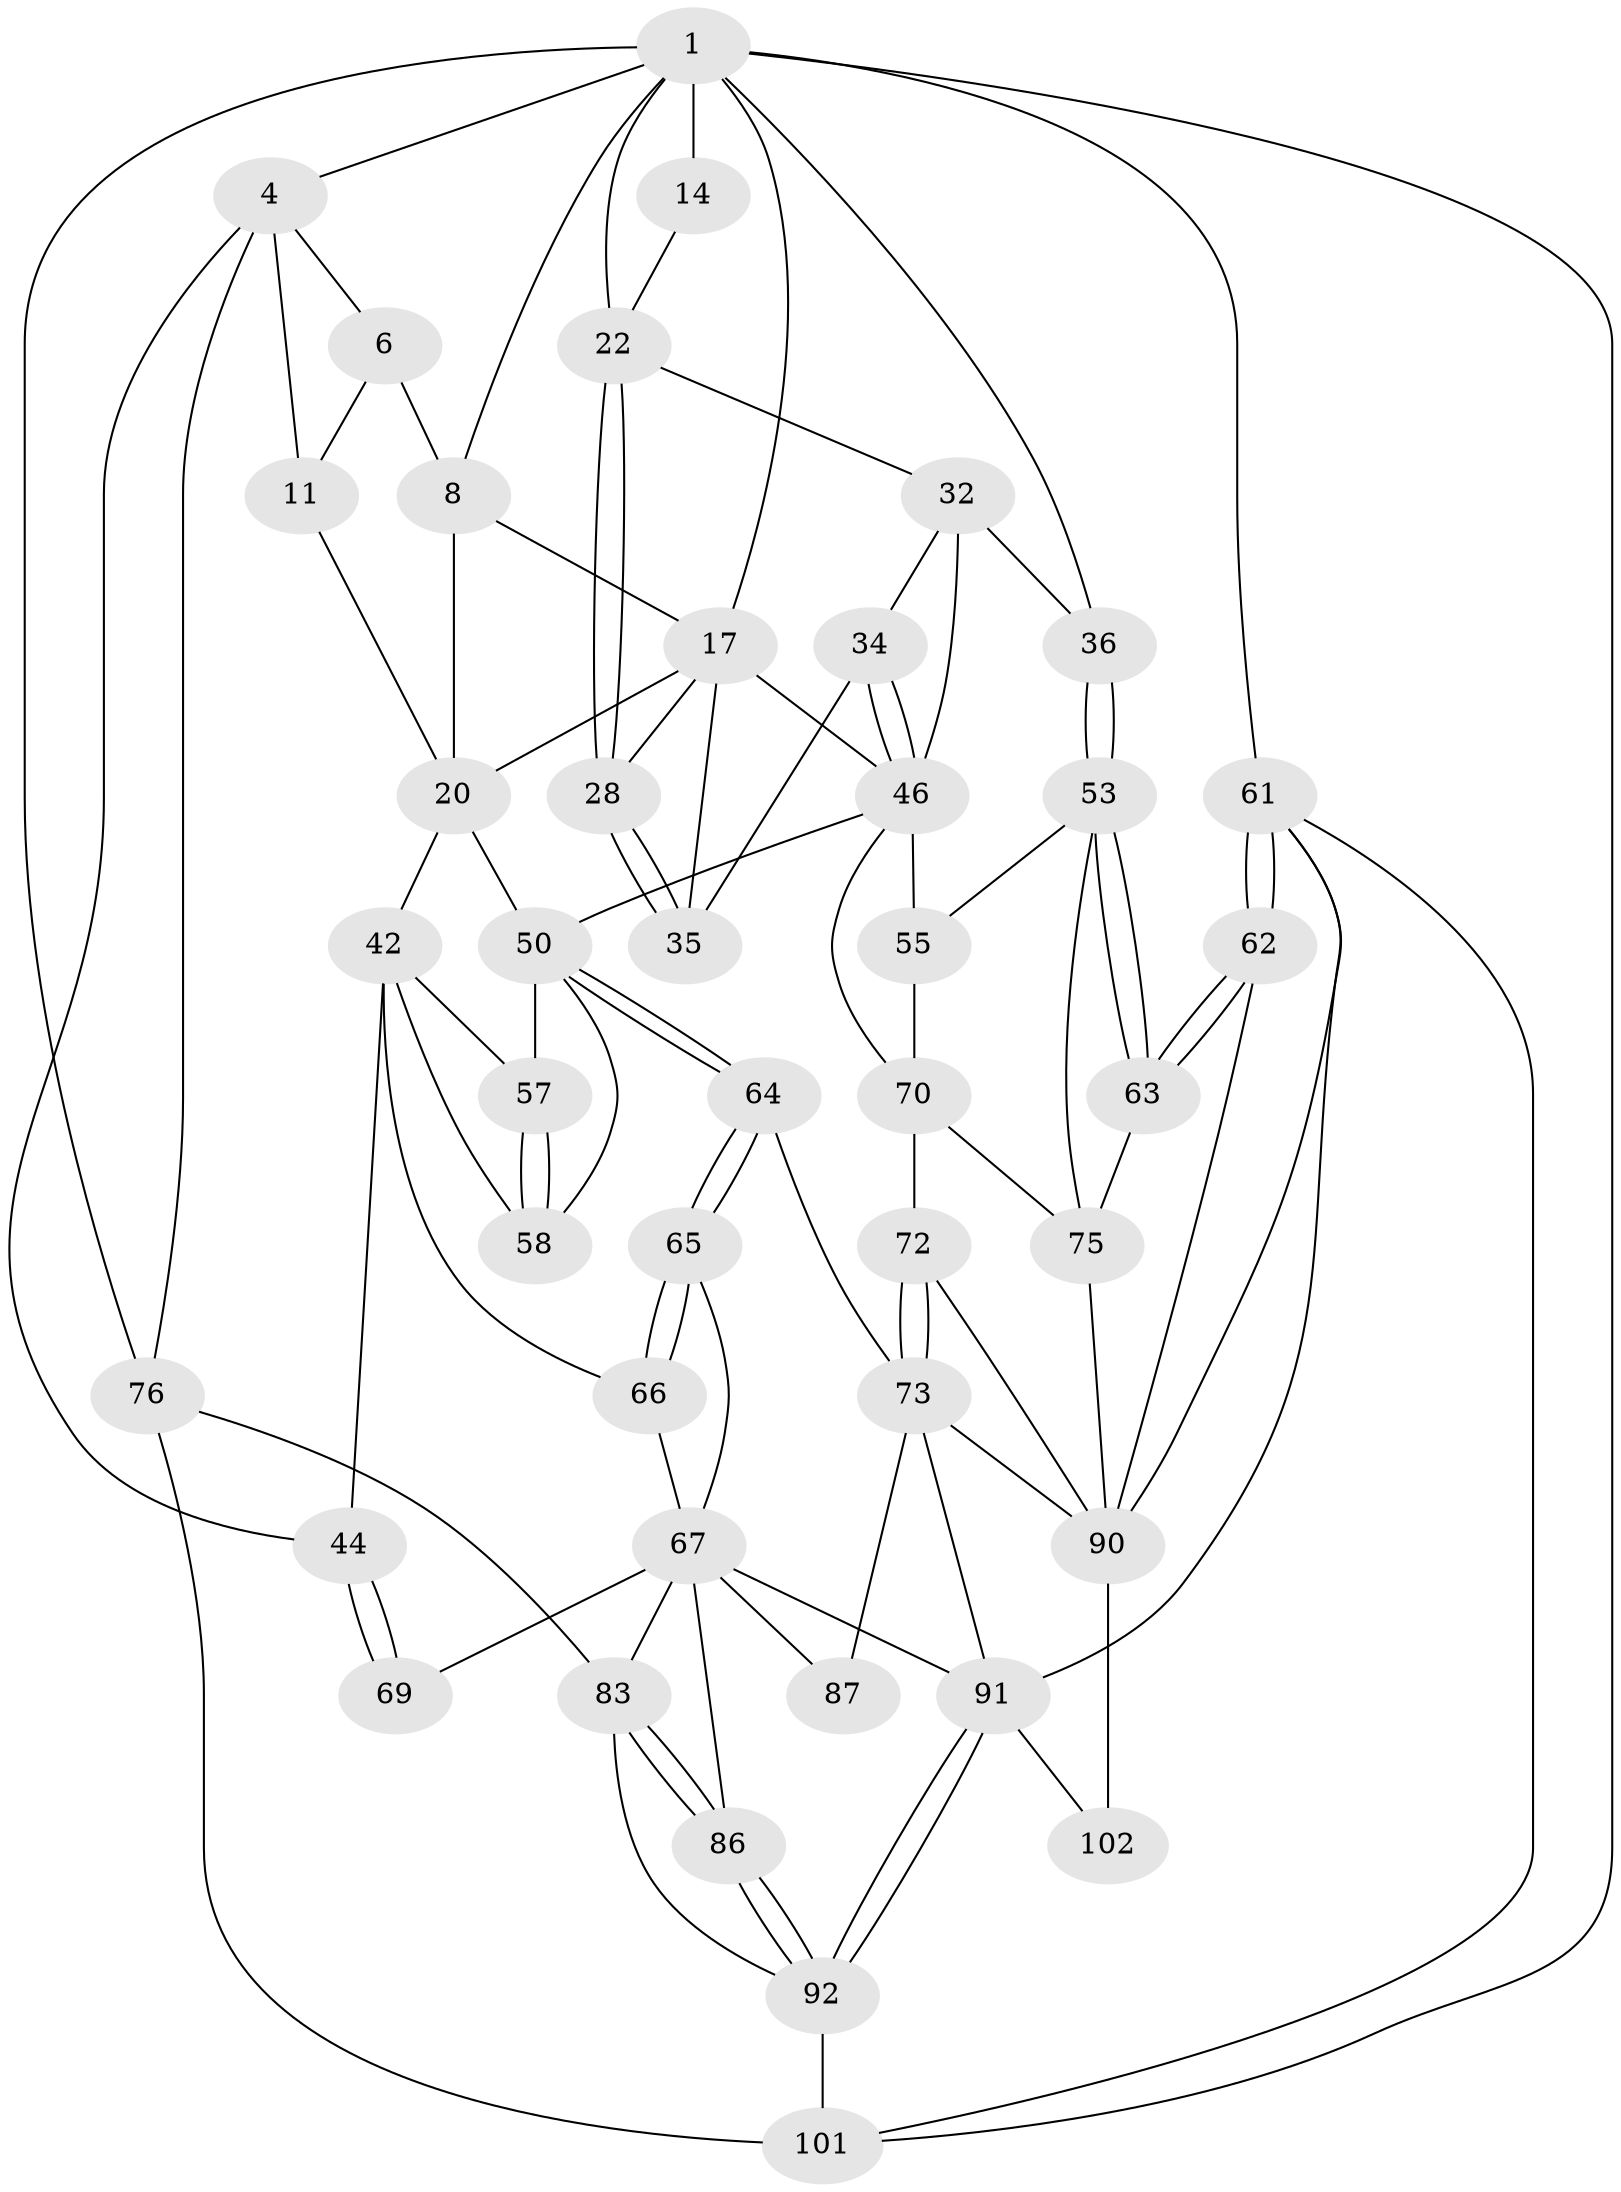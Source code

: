 // original degree distribution, {3: 0.018518518518518517, 5: 0.46296296296296297, 4: 0.26851851851851855, 6: 0.25}
// Generated by graph-tools (version 1.1) at 2025/21/03/04/25 18:21:10]
// undirected, 43 vertices, 100 edges
graph export_dot {
graph [start="1"]
  node [color=gray90,style=filled];
  1 [pos="+0.32608531131138263+0",super="+2+7"];
  4 [pos="+0+0.03305175829508934",super="+5+38"];
  6 [pos="+0.2735929060790159+0",super="+10"];
  8 [pos="+0.49838041536115596+0",super="+19+9"];
  11 [pos="+0.28350624382059153+0.16760201047367257",super="+12"];
  14 [pos="+1+0"];
  17 [pos="+0.557455207184812+0.1558428654864618",super="+25+18"];
  20 [pos="+0.46631594725346354+0.1738902890502329",super="+24+21"];
  22 [pos="+0.698811865243964+0.11949643377851696",super="+23"];
  28 [pos="+0.6893708745157455+0.1593709906019134"];
  32 [pos="+0.8521048579392768+0.14233501658507844",super="+33+37"];
  34 [pos="+0.762099704707524+0.24340231363060785"];
  35 [pos="+0.7111461079862782+0.2267328972058111"];
  36 [pos="+1+0.14306587915171043"];
  42 [pos="+0.2728974791687443+0.34828152251569694",super="+43"];
  44 [pos="+0.17441423326314595+0.43401913759783634"];
  46 [pos="+0.7818618091390702+0.3194537498232417",super="+48+47"];
  50 [pos="+0.6142698701847299+0.4807433692983893",super="+51"];
  53 [pos="+1+0.46163351785801177",super="+54"];
  55 [pos="+1+0.4240433624119436",super="+56"];
  57 [pos="+0.4148265761170409+0.3802730772324945"];
  58 [pos="+0.456669621386922+0.4695685060828597"];
  61 [pos="+1+1",super="+106"];
  62 [pos="+1+1"];
  63 [pos="+1+0.7719347448467436"];
  64 [pos="+0.5898041890652601+0.6236199187812077"];
  65 [pos="+0.4853563729579913+0.6009080219219155"];
  66 [pos="+0.4088087338902397+0.5427116390148258"];
  67 [pos="+0.3468023859024315+0.5705428913862465",super="+68+78"];
  69 [pos="+0.2028125124469699+0.48530404429497187"];
  70 [pos="+0.7925078017678365+0.5247477183767432",super="+71"];
  72 [pos="+0.7723600407341696+0.6667225029117734"];
  73 [pos="+0.6867326719774384+0.6933170273810024",super="+74+96"];
  75 [pos="+0.955152999228323+0.5960982916831522",super="+89"];
  76 [pos="+0+0.6497906494974209",super="+85"];
  83 [pos="+0.20415437463141062+0.6001261347137022",super="+84"];
  86 [pos="+0.3127679407242606+0.7587860569955408"];
  87 [pos="+0.5249531104574002+0.7071381853845468"];
  90 [pos="+0.881663313193918+0.718834472675644",super="+93"];
  91 [pos="+0.3689382478336855+0.839896979054337",super="+98"];
  92 [pos="+0.2882168784324092+0.8472642335499845",super="+99"];
  101 [pos="+0.08184272340168443+0.8839013626402403",super="+104"];
  102 [pos="+0.6919663387705968+0.9188535069239624"];
  1 -- 4 [weight=2];
  1 -- 36;
  1 -- 76;
  1 -- 61 [weight=2];
  1 -- 14 [weight=2];
  1 -- 17;
  1 -- 22;
  1 -- 8;
  1 -- 101;
  4 -- 6;
  4 -- 44;
  4 -- 76;
  4 -- 11 [weight=2];
  6 -- 11;
  6 -- 8;
  8 -- 20 [weight=2];
  8 -- 17;
  11 -- 20;
  14 -- 22;
  17 -- 35;
  17 -- 20 [weight=2];
  17 -- 28;
  17 -- 46;
  20 -- 42;
  20 -- 50;
  22 -- 28;
  22 -- 28;
  22 -- 32;
  28 -- 35;
  28 -- 35;
  32 -- 34;
  32 -- 36;
  32 -- 46;
  34 -- 35;
  34 -- 46;
  34 -- 46;
  36 -- 53;
  36 -- 53;
  42 -- 57;
  42 -- 58;
  42 -- 66;
  42 -- 44;
  44 -- 69;
  44 -- 69;
  46 -- 50;
  46 -- 70;
  46 -- 55 [weight=2];
  50 -- 64;
  50 -- 64;
  50 -- 57;
  50 -- 58;
  53 -- 63;
  53 -- 63;
  53 -- 75;
  53 -- 55;
  55 -- 70;
  57 -- 58;
  57 -- 58;
  61 -- 62;
  61 -- 62;
  61 -- 90;
  61 -- 91;
  61 -- 101;
  62 -- 63;
  62 -- 63;
  62 -- 90;
  63 -- 75;
  64 -- 65;
  64 -- 65;
  64 -- 73;
  65 -- 66;
  65 -- 66;
  65 -- 67;
  66 -- 67;
  67 -- 83;
  67 -- 69 [weight=2];
  67 -- 86;
  67 -- 87;
  67 -- 91;
  70 -- 72;
  70 -- 75;
  72 -- 73;
  72 -- 73;
  72 -- 90;
  73 -- 87 [weight=2];
  73 -- 90;
  73 -- 91;
  75 -- 90;
  76 -- 83;
  76 -- 101;
  83 -- 86;
  83 -- 86;
  83 -- 92;
  86 -- 92;
  86 -- 92;
  90 -- 102 [weight=2];
  91 -- 92;
  91 -- 92;
  91 -- 102;
  92 -- 101 [weight=2];
}
